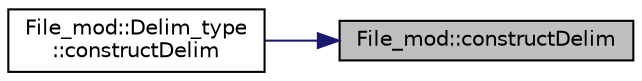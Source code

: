 digraph "File_mod::constructDelim"
{
 // LATEX_PDF_SIZE
  edge [fontname="Helvetica",fontsize="10",labelfontname="Helvetica",labelfontsize="10"];
  node [fontname="Helvetica",fontsize="10",shape=record];
  rankdir="RL";
  Node1 [label="File_mod::constructDelim",height=0.2,width=0.4,color="black", fillcolor="grey75", style="filled", fontcolor="black",tooltip=" "];
  Node1 -> Node2 [dir="back",color="midnightblue",fontsize="10",style="solid",fontname="Helvetica"];
  Node2 [label="File_mod::Delim_type\l::constructDelim",height=0.2,width=0.4,color="black", fillcolor="white", style="filled",URL="$structFile__mod_1_1Delim__type.html#af71a542d14fc09052c94669edb8e1b4d",tooltip=" "];
}
